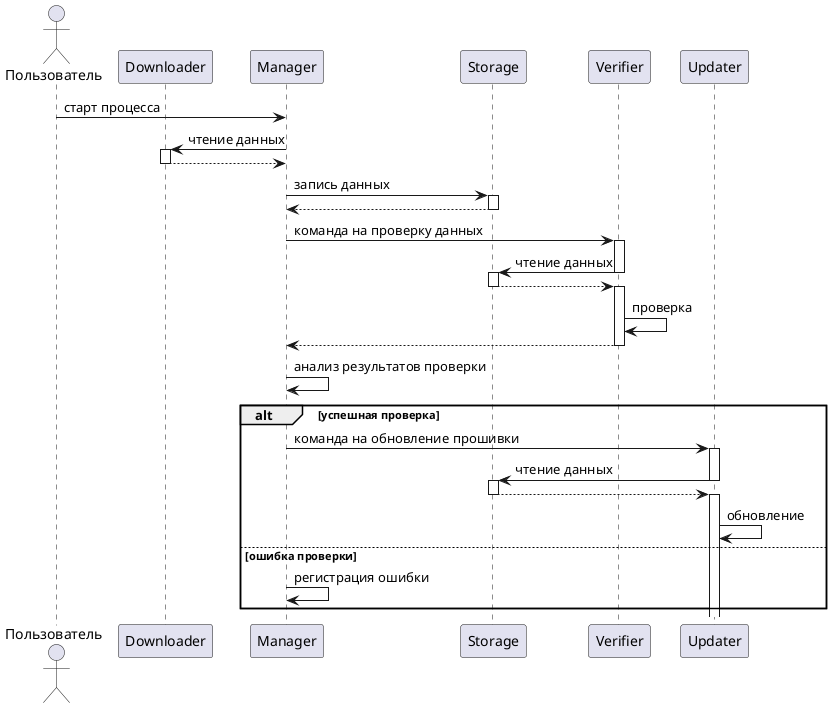 @startuml

actor "Пользователь" as u
participant Downloader
participant Manager
participant Manager
participant Storage
participant Verifier
participant Updater


u -> Manager: старт процесса
Manager -> Downloader++: чтение данных
Downloader --> Manager--
Manager -> Storage++: запись данных
Storage --> Manager--
Manager -> Verifier++: команда на проверку данных
Verifier -> Storage--: чтение данных
activate Storage
Storage --> Verifier--
activate Verifier
Verifier -> Verifier: проверка
Verifier --> Manager--
Manager -> Manager: анализ результатов проверки
alt успешная проверка
Manager -> Updater++: команда на обновление прошивки
Updater -> Storage: чтение данных
deactivate Updater
activate Storage
Storage --> Updater
deactivate Storage
activate Updater
Updater -> Updater: обновление
else ошибка проверки
Manager -> Manager: регистрация ошибки
end


@enduml